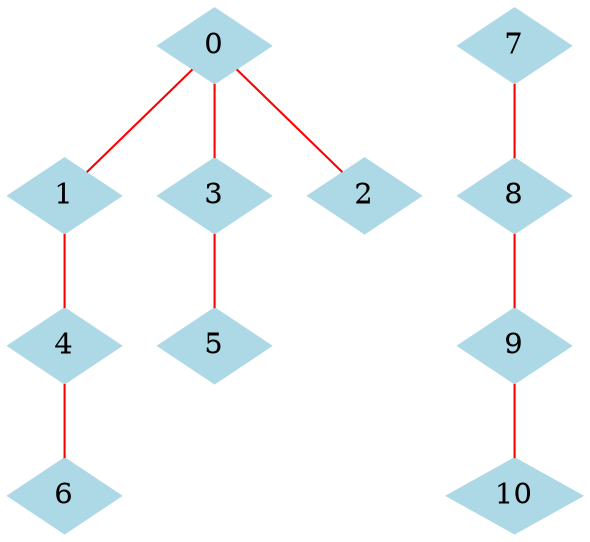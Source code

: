 graph G {
  node [shape=diamond, style=filled, color=lightblue];
  edge [color=red];
  0;
  1;
  3;
  2;
  4;
  5;
  6;
  9;
  10;
  8;
  7;
  0 -- 1;
  9 -- 10;
  0 -- 3;
  4 -- 6;
  1 -- 4;
  0 -- 2;
  8 -- 9;
  7 -- 8;
  3 -- 5;
}
